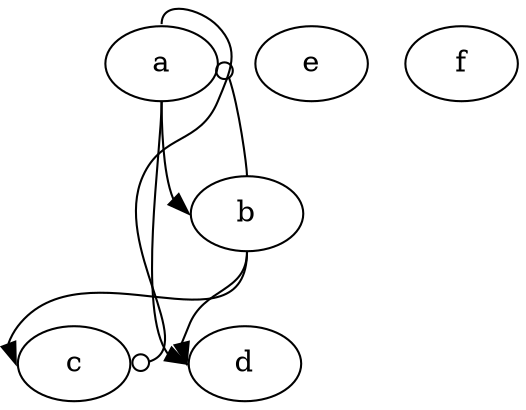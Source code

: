  digraph graphname {
#     0 [label = "zero"];
     1 [label = "a"];
     2 [label = "b"];
     3 [label = "c"];
     4 [label = "d"];
     5 [label = "e"];
     6 [label = "f"];
     1 -> 2 [headport = w, tailport = s,dir=forward,arrowhead = normal];
     1 -> 2 [headport = n, tailport = e,dir=back,arrowtail = odot];
     3 -> 1 [headport = n, tailport = e,dir=back,arrowtail = odot];
     2 -> 3 [headport = w, tailport = s,dir=forward,arrowhead = normal];
     2 -> 4 [headport = w, tailport = s,dir=forward,arrowhead = normal];
     1 -> 4 [headport = w, tailport = s,dir=forward,arrowhead = normal];
 }
 
 
 
 